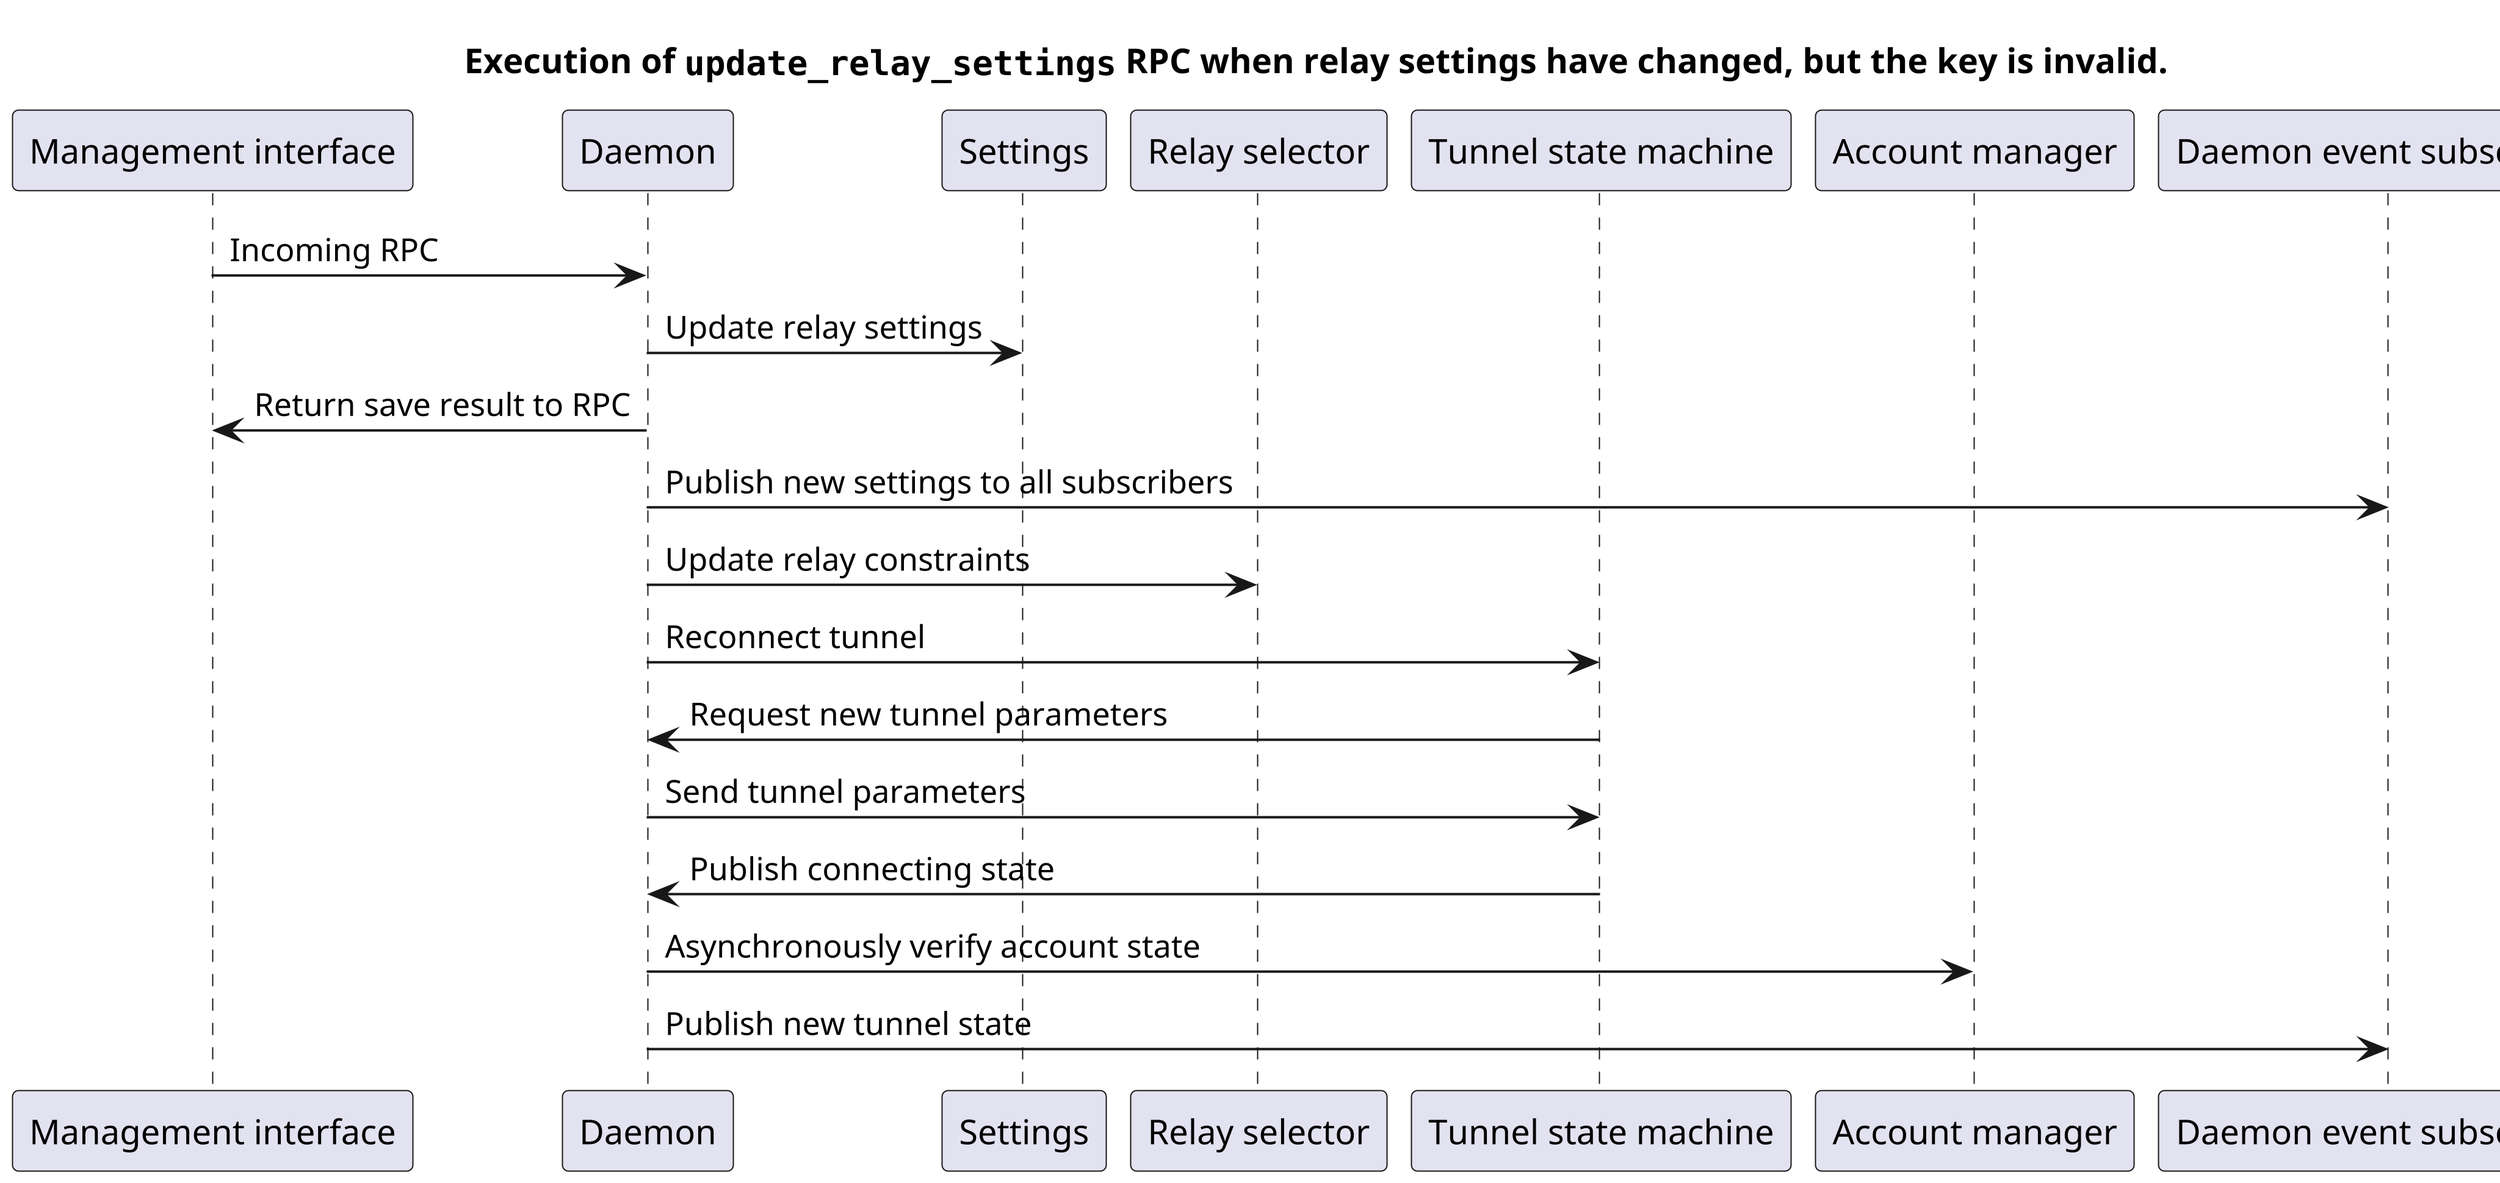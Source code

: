    Execution of ""update_relay_settings"" RPC when relay settings have changed, but the key is invalid.
^^^^^^^^^^^^^^^^^^^^^^^^^^^^^^^^^^^^^^^^^^^^^^^^^^^^^^^^^^^^^^^^^^^^^^^^^^^^^^^^^^^^^^^^^^^^^^^^^^^^^^^^^^


                                                Execution of ""update_relay_settings"" RPC when relay settings have changed, but the key is invalid.

     ┌────────────────────┐            ┌──────┐              ┌────────┐          ┌──────────────┐          ┌────────────────────┐          ┌───────────────┐          ┌────────────────────────┐
     │Management interface│            │Daemon│              │Settings│          │Relay selector│          │Tunnel state machine│          │Account manager│          │Daemon event subscribers│
     └─────────┬──────────┘            └──┬───┘              └───┬────┘          └──────┬───────┘          └─────────┬──────────┘          └───────┬───────┘          └───────────┬────────────┘
               │       Incoming RPC       │                      │                      │                            │                             │                              │
               │ ─────────────────────────>                      │                      │                            │                             │                              │
               │                          │                      │                      │                            │                             │                              │
               │                          │ Update relay settings│                      │                            │                             │                              │
               │                          │ ─────────────────────>                      │                            │                             │                              │
               │                          │                      │                      │                            │                             │                              │
               │ Return save result to RPC│                      │                      │                            │                             │                              │
               │ <─────────────────────────                      │                      │                            │                             │                              │
               │                          │                      │                      │                            │                             │                              │
               │                          │                      │                      │  Publish new settings to all subscribers                 │                              │
               │                          │ ──────────────────────────────────────────────────────────────────────────────────────────────────────────────────────────────────────>
               │                          │                      │                      │                            │                             │                              │
               │                          │           Update relay constraints          │                            │                             │                              │
               │                          │ ────────────────────────────────────────────>                            │                             │                              │
               │                          │                      │                      │                            │                             │                              │
               │                          │                      │      Reconnect tunnel│                            │                             │                              │
               │                          │ ─────────────────────────────────────────────────────────────────────────>                             │                              │
               │                          │                      │                      │                            │                             │                              │
               │                          │                      │Request new tunnel parameters                      │                             │                              │
               │                          │ <─────────────────────────────────────────────────────────────────────────                             │                              │
               │                          │                      │                      │                            │                             │                              │
               │                          │                      │   Send tunnel parameters                          │                             │                              │
               │                          │ ─────────────────────────────────────────────────────────────────────────>                             │                              │
               │                          │                      │                      │                            │                             │                              │
               │                          │                      │  Publish connecting state                         │                             │                              │
               │                          │ <─────────────────────────────────────────────────────────────────────────                             │                              │
               │                          │                      │                      │                            │                             │                              │
               │                          │                      │           Asynchronously verify account state     │                             │                              │
               │                          │ ──────────────────────────────────────────────────────────────────────────────────────────────────────>│                              │
               │                          │                      │                      │                            │                             │                              │
               │                          │                      │                      │          Publish new tunnel state                        │                              │
               │                          │ ──────────────────────────────────────────────────────────────────────────────────────────────────────────────────────────────────────>
     ┌─────────┴──────────┐            ┌──┴───┐              ┌───┴────┐          ┌──────┴───────┐          ┌─────────┴──────────┐          ┌───────┴───────┐          ┌───────────┴────────────┐
     │Management interface│            │Daemon│              │Settings│          │Relay selector│          │Tunnel state machine│          │Account manager│          │Daemon event subscribers│
     └────────────────────┘            └──────┘              └────────┘          └──────────────┘          └────────────────────┘          └───────────────┘          └────────────────────────┘

@startuml
hide empty description
scale 800

title Execution of ""update_relay_settings"" RPC when relay settings have changed, but the key is invalid.

participant "Management interface" as management_interface
participant "Daemon" as daemon
participant "Settings" as settings
participant "Relay selector" as relay_selector
participant "Tunnel state machine" as tsm
participant "Account manager" as account_manager
participant "Daemon event subscribers" as subscribers

management_interface -> daemon : Incoming RPC
daemon -> settings : Update relay settings
daemon -> management_interface : Return save result to RPC
daemon ->  subscribers : Publish new settings to all subscribers
daemon -> relay_selector : Update relay constraints
daemon -> tsm : Reconnect tunnel
tsm -> daemon : Request new tunnel parameters
daemon -> tsm : Send tunnel parameters
tsm -> daemon : Publish connecting state
daemon -> account_manager : Asynchronously verify account state
daemon -> subscribers : Publish new tunnel state

@enduml
